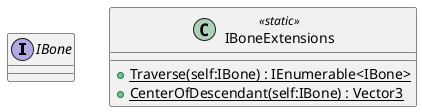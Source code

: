 @startuml
interface IBone {
}
class IBoneExtensions <<static>> {
    + {static} Traverse(self:IBone) : IEnumerable<IBone>
    + {static} CenterOfDescendant(self:IBone) : Vector3
}
@enduml
